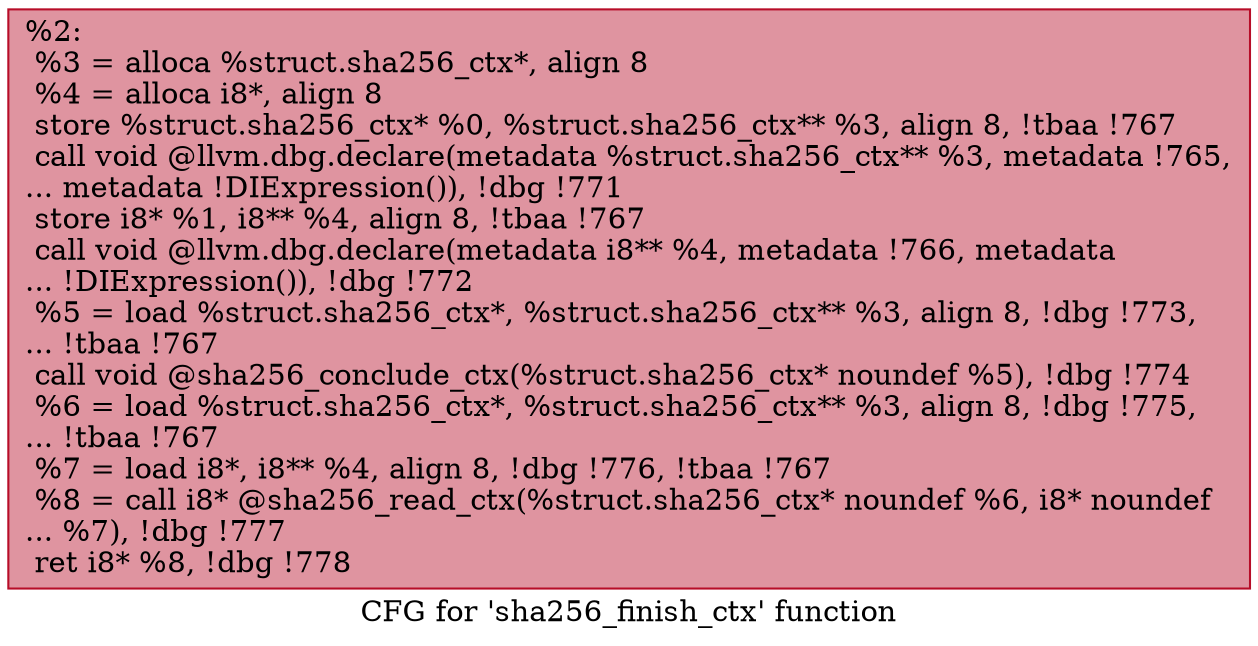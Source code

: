 digraph "CFG for 'sha256_finish_ctx' function" {
	label="CFG for 'sha256_finish_ctx' function";

	Node0xedf430 [shape=record,color="#b70d28ff", style=filled, fillcolor="#b70d2870",label="{%2:\l  %3 = alloca %struct.sha256_ctx*, align 8\l  %4 = alloca i8*, align 8\l  store %struct.sha256_ctx* %0, %struct.sha256_ctx** %3, align 8, !tbaa !767\l  call void @llvm.dbg.declare(metadata %struct.sha256_ctx** %3, metadata !765,\l... metadata !DIExpression()), !dbg !771\l  store i8* %1, i8** %4, align 8, !tbaa !767\l  call void @llvm.dbg.declare(metadata i8** %4, metadata !766, metadata\l... !DIExpression()), !dbg !772\l  %5 = load %struct.sha256_ctx*, %struct.sha256_ctx** %3, align 8, !dbg !773,\l... !tbaa !767\l  call void @sha256_conclude_ctx(%struct.sha256_ctx* noundef %5), !dbg !774\l  %6 = load %struct.sha256_ctx*, %struct.sha256_ctx** %3, align 8, !dbg !775,\l... !tbaa !767\l  %7 = load i8*, i8** %4, align 8, !dbg !776, !tbaa !767\l  %8 = call i8* @sha256_read_ctx(%struct.sha256_ctx* noundef %6, i8* noundef\l... %7), !dbg !777\l  ret i8* %8, !dbg !778\l}"];
}
